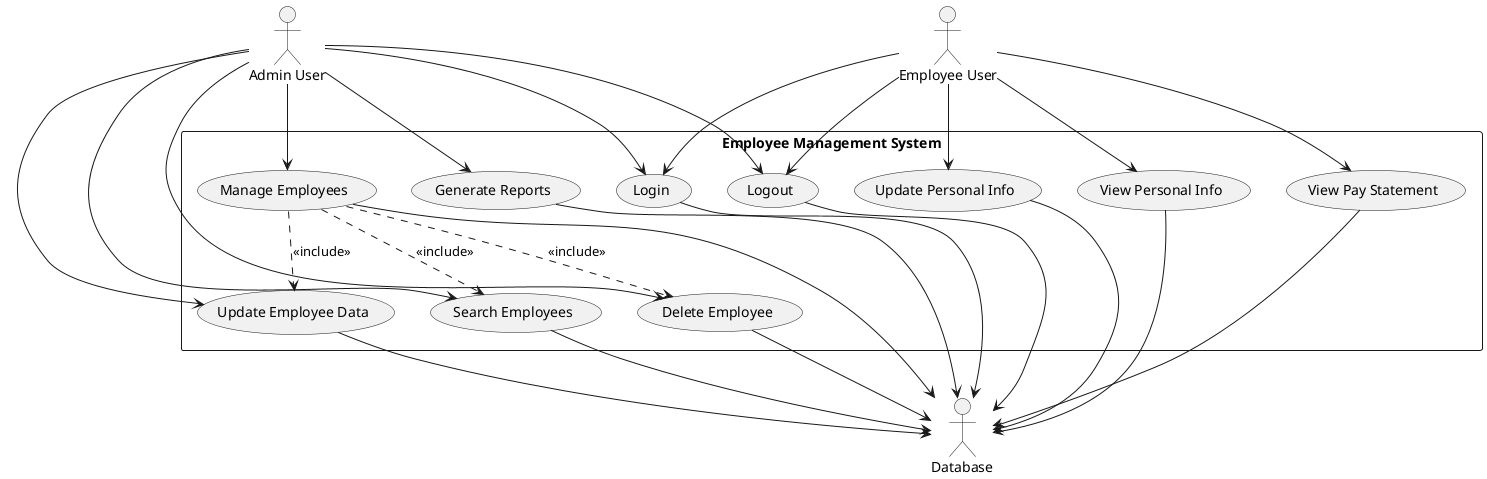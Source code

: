 @startuml EMS Use Case Diagram

' Actors
actor "Admin User" as admin
actor "Employee User" as employee
actor "Database" as db

' Main system
rectangle "Employee Management System" {
    ' Authentication use cases
    usecase "Login" as UC1
    usecase "Logout" as UC2
    
    ' Admin use cases
    usecase "Manage Employees" as UC3
    usecase "Generate Reports" as UC4
    usecase "Search Employees" as UC5
    usecase "Update Employee Data" as UC6
    usecase "Delete Employee" as UC7
    
    ' Employee use cases
    usecase "View Personal Info" as UC8
    usecase "View Pay Statement" as UC9
    usecase "Update Personal Info" as UC10
}

' Admin relationships
admin --> UC1
admin --> UC2
admin --> UC3
admin --> UC4
admin --> UC5
admin --> UC6
admin --> UC7

' Employee relationships
employee --> UC1
employee --> UC2
employee --> UC8
employee --> UC9
employee --> UC10

' System relationships with database
UC1 --> db
UC2 --> db
UC3 --> db
UC4 --> db
UC5 --> db
UC6 --> db
UC7 --> db
UC8 --> db
UC9 --> db
UC10 --> db

' Include relationships
UC3 ..> UC5 : <<include>>
UC3 ..> UC6 : <<include>>
UC3 ..> UC7 : <<include>>

@enduml 